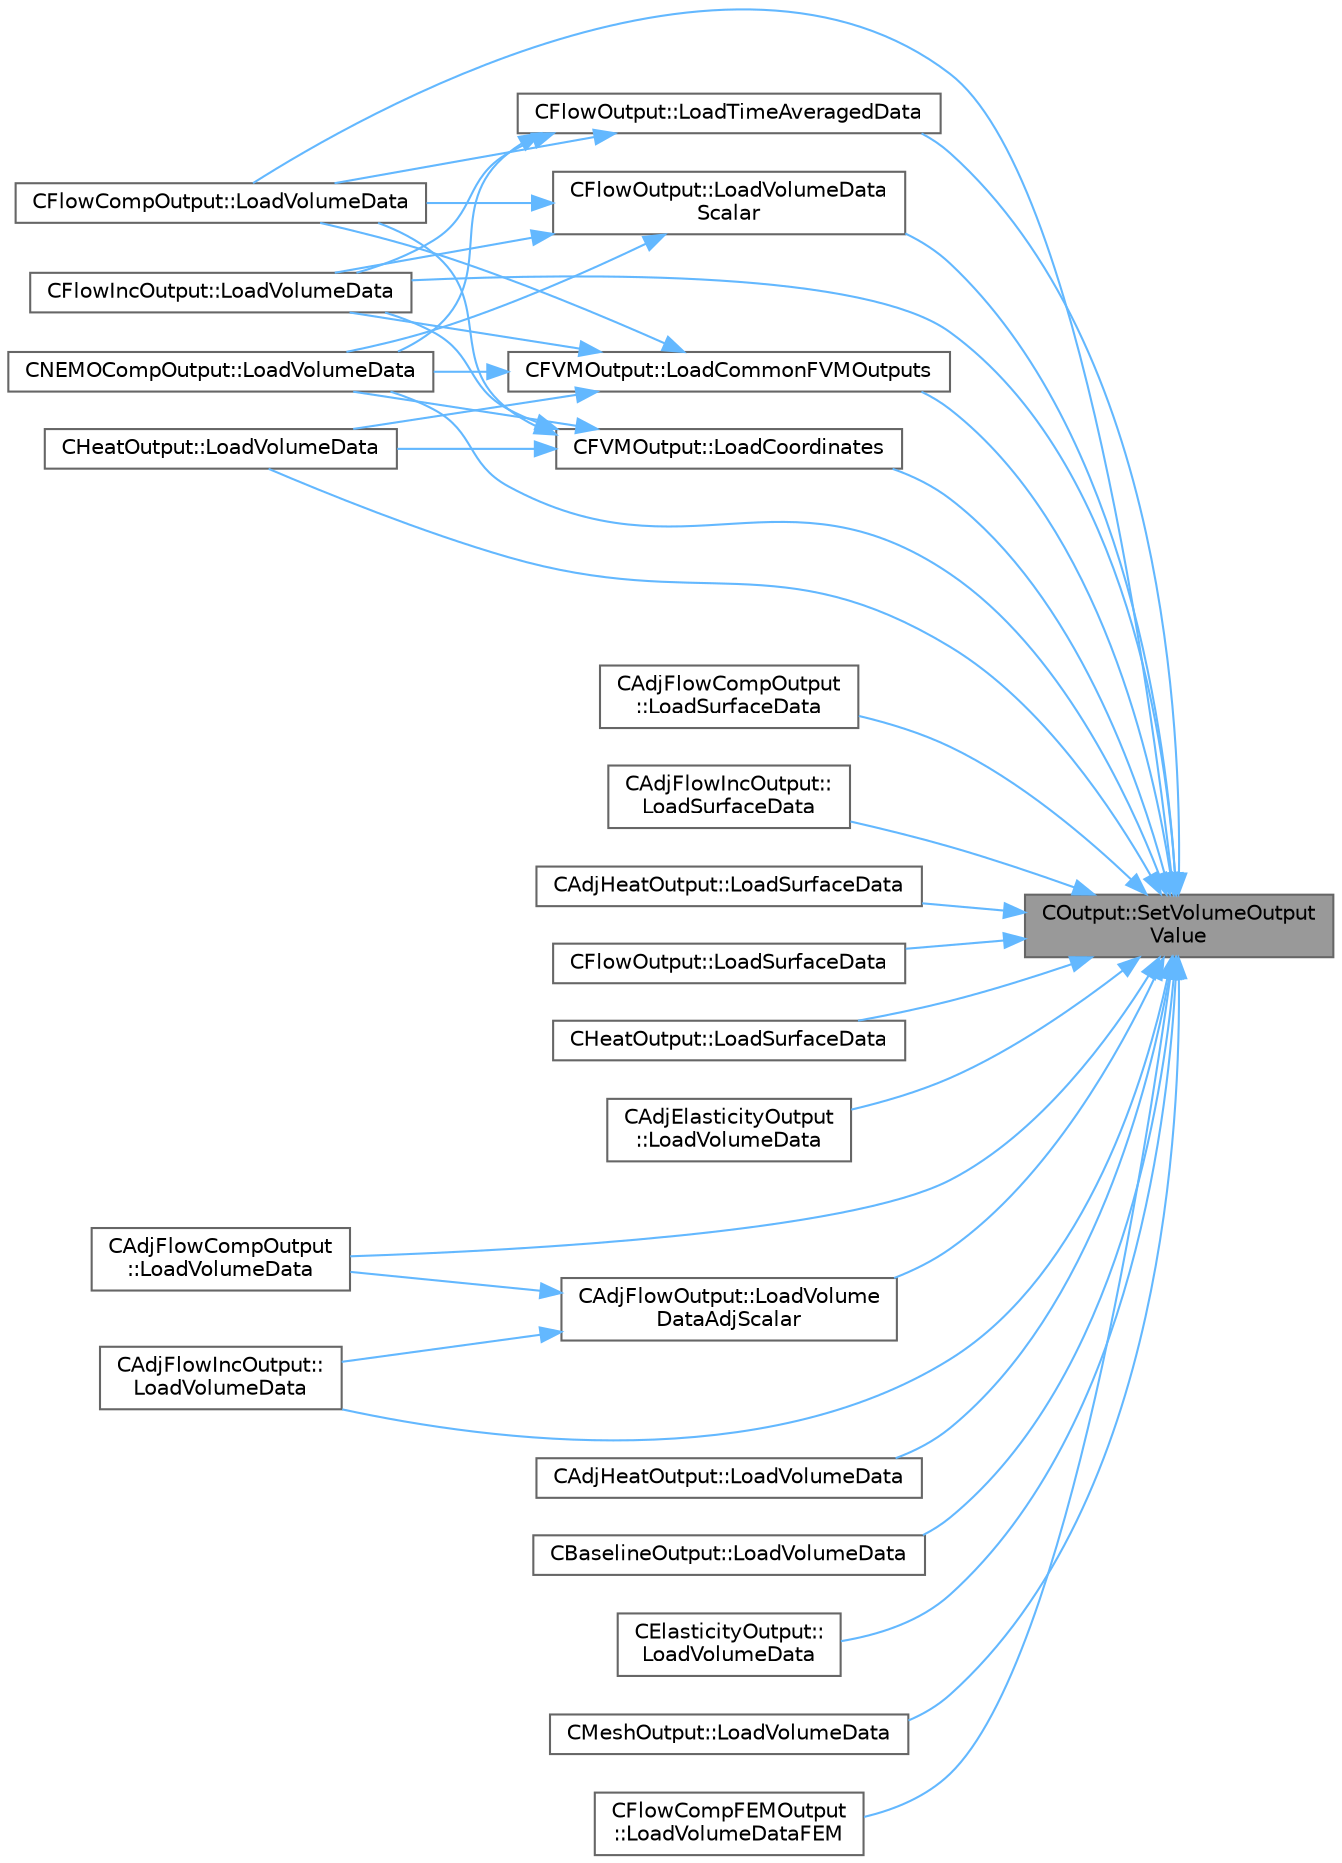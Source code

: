 digraph "COutput::SetVolumeOutputValue"
{
 // LATEX_PDF_SIZE
  bgcolor="transparent";
  edge [fontname=Helvetica,fontsize=10,labelfontname=Helvetica,labelfontsize=10];
  node [fontname=Helvetica,fontsize=10,shape=box,height=0.2,width=0.4];
  rankdir="RL";
  Node1 [id="Node000001",label="COutput::SetVolumeOutput\lValue",height=0.2,width=0.4,color="gray40", fillcolor="grey60", style="filled", fontcolor="black",tooltip="Set the value of a volume output field."];
  Node1 -> Node2 [id="edge1_Node000001_Node000002",dir="back",color="steelblue1",style="solid",tooltip=" "];
  Node2 [id="Node000002",label="CFVMOutput::LoadCommonFVMOutputs",height=0.2,width=0.4,color="grey40", fillcolor="white", style="filled",URL="$classCFVMOutput.html#a5375edccdb847e5e4b03dc742c9c4d9e",tooltip="Load common FVM outputs."];
  Node2 -> Node3 [id="edge2_Node000002_Node000003",dir="back",color="steelblue1",style="solid",tooltip=" "];
  Node3 [id="Node000003",label="CFlowCompOutput::LoadVolumeData",height=0.2,width=0.4,color="grey40", fillcolor="white", style="filled",URL="$classCFlowCompOutput.html#a4dbb2657e6ea72800af13ddf08789276",tooltip="Set the values of the volume output fields for a point."];
  Node2 -> Node4 [id="edge3_Node000002_Node000004",dir="back",color="steelblue1",style="solid",tooltip=" "];
  Node4 [id="Node000004",label="CFlowIncOutput::LoadVolumeData",height=0.2,width=0.4,color="grey40", fillcolor="white", style="filled",URL="$classCFlowIncOutput.html#a72e2584bbcbcf7e3a94dae5344953f08",tooltip="Set the values of the volume output fields for a point."];
  Node2 -> Node5 [id="edge4_Node000002_Node000005",dir="back",color="steelblue1",style="solid",tooltip=" "];
  Node5 [id="Node000005",label="CHeatOutput::LoadVolumeData",height=0.2,width=0.4,color="grey40", fillcolor="white", style="filled",URL="$classCHeatOutput.html#af768a80cffb052341a2168db77bca7f7",tooltip="Set the values of the volume output fields for a point."];
  Node2 -> Node6 [id="edge5_Node000002_Node000006",dir="back",color="steelblue1",style="solid",tooltip=" "];
  Node6 [id="Node000006",label="CNEMOCompOutput::LoadVolumeData",height=0.2,width=0.4,color="grey40", fillcolor="white", style="filled",URL="$classCNEMOCompOutput.html#a89eba9a2ef60d470409b605e9a06140b",tooltip="Set the values of the volume output fields for a point."];
  Node1 -> Node7 [id="edge6_Node000001_Node000007",dir="back",color="steelblue1",style="solid",tooltip=" "];
  Node7 [id="Node000007",label="CFVMOutput::LoadCoordinates",height=0.2,width=0.4,color="grey40", fillcolor="white", style="filled",URL="$classCFVMOutput.html#afbe6c99745481a5c09aa2e5a312b42ba",tooltip="Load the coordinates."];
  Node7 -> Node3 [id="edge7_Node000007_Node000003",dir="back",color="steelblue1",style="solid",tooltip=" "];
  Node7 -> Node4 [id="edge8_Node000007_Node000004",dir="back",color="steelblue1",style="solid",tooltip=" "];
  Node7 -> Node5 [id="edge9_Node000007_Node000005",dir="back",color="steelblue1",style="solid",tooltip=" "];
  Node7 -> Node6 [id="edge10_Node000007_Node000006",dir="back",color="steelblue1",style="solid",tooltip=" "];
  Node1 -> Node8 [id="edge11_Node000001_Node000008",dir="back",color="steelblue1",style="solid",tooltip=" "];
  Node8 [id="Node000008",label="CAdjFlowCompOutput\l::LoadSurfaceData",height=0.2,width=0.4,color="grey40", fillcolor="white", style="filled",URL="$classCAdjFlowCompOutput.html#adf654f0f8fd91c783c41be94f1273174",tooltip="Set the values of the volume output fields for a surface point."];
  Node1 -> Node9 [id="edge12_Node000001_Node000009",dir="back",color="steelblue1",style="solid",tooltip=" "];
  Node9 [id="Node000009",label="CAdjFlowIncOutput::\lLoadSurfaceData",height=0.2,width=0.4,color="grey40", fillcolor="white", style="filled",URL="$classCAdjFlowIncOutput.html#aeb92d8f6efc6f0f8c5a536df383161a5",tooltip="Set the values of the volume output fields for a surface point."];
  Node1 -> Node10 [id="edge13_Node000001_Node000010",dir="back",color="steelblue1",style="solid",tooltip=" "];
  Node10 [id="Node000010",label="CAdjHeatOutput::LoadSurfaceData",height=0.2,width=0.4,color="grey40", fillcolor="white", style="filled",URL="$classCAdjHeatOutput.html#ab79a923c99aa1167d116fb4b8d4952d0",tooltip="Set the values of the volume output fields for a surface point."];
  Node1 -> Node11 [id="edge14_Node000001_Node000011",dir="back",color="steelblue1",style="solid",tooltip=" "];
  Node11 [id="Node000011",label="CFlowOutput::LoadSurfaceData",height=0.2,width=0.4,color="grey40", fillcolor="white", style="filled",URL="$classCFlowOutput.html#ac9aaea918853ec11c146127c2131f56c",tooltip="Set the values of the volume output fields for a surface point."];
  Node1 -> Node12 [id="edge15_Node000001_Node000012",dir="back",color="steelblue1",style="solid",tooltip=" "];
  Node12 [id="Node000012",label="CHeatOutput::LoadSurfaceData",height=0.2,width=0.4,color="grey40", fillcolor="white", style="filled",URL="$classCHeatOutput.html#af013c7d45e63f61bf375683c7175c076",tooltip="LoadSurfaceData."];
  Node1 -> Node13 [id="edge16_Node000001_Node000013",dir="back",color="steelblue1",style="solid",tooltip=" "];
  Node13 [id="Node000013",label="CFlowOutput::LoadTimeAveragedData",height=0.2,width=0.4,color="grey40", fillcolor="white", style="filled",URL="$classCFlowOutput.html#a83cb8225c00fad1e7505dddc7f4bc812",tooltip="Load the time averaged output fields."];
  Node13 -> Node3 [id="edge17_Node000013_Node000003",dir="back",color="steelblue1",style="solid",tooltip=" "];
  Node13 -> Node4 [id="edge18_Node000013_Node000004",dir="back",color="steelblue1",style="solid",tooltip=" "];
  Node13 -> Node6 [id="edge19_Node000013_Node000006",dir="back",color="steelblue1",style="solid",tooltip=" "];
  Node1 -> Node14 [id="edge20_Node000001_Node000014",dir="back",color="steelblue1",style="solid",tooltip=" "];
  Node14 [id="Node000014",label="CAdjElasticityOutput\l::LoadVolumeData",height=0.2,width=0.4,color="grey40", fillcolor="white", style="filled",URL="$classCAdjElasticityOutput.html#adbddd1f4a0a52e6c2e6d31ab84861c96",tooltip="Set the values of the volume output fields for a point."];
  Node1 -> Node15 [id="edge21_Node000001_Node000015",dir="back",color="steelblue1",style="solid",tooltip=" "];
  Node15 [id="Node000015",label="CAdjFlowCompOutput\l::LoadVolumeData",height=0.2,width=0.4,color="grey40", fillcolor="white", style="filled",URL="$classCAdjFlowCompOutput.html#af9dae5d732938078bdea138bde373293",tooltip="Set the values of the volume output fields for a point."];
  Node1 -> Node16 [id="edge22_Node000001_Node000016",dir="back",color="steelblue1",style="solid",tooltip=" "];
  Node16 [id="Node000016",label="CAdjFlowIncOutput::\lLoadVolumeData",height=0.2,width=0.4,color="grey40", fillcolor="white", style="filled",URL="$classCAdjFlowIncOutput.html#ab5f6dd5188bd1d48f03b17c550d98898",tooltip="Set the values of the volume output fields for a point."];
  Node1 -> Node17 [id="edge23_Node000001_Node000017",dir="back",color="steelblue1",style="solid",tooltip=" "];
  Node17 [id="Node000017",label="CAdjHeatOutput::LoadVolumeData",height=0.2,width=0.4,color="grey40", fillcolor="white", style="filled",URL="$classCAdjHeatOutput.html#a9b64b0f5e1efdcf6c8b9cf88bd6be0ee",tooltip="Set the values of the volume output fields for a point."];
  Node1 -> Node18 [id="edge24_Node000001_Node000018",dir="back",color="steelblue1",style="solid",tooltip=" "];
  Node18 [id="Node000018",label="CBaselineOutput::LoadVolumeData",height=0.2,width=0.4,color="grey40", fillcolor="white", style="filled",URL="$classCBaselineOutput.html#a9a564f7ef6d7a1756423dd8a4320a004",tooltip="Set the values of the volume output fields for a point."];
  Node1 -> Node19 [id="edge25_Node000001_Node000019",dir="back",color="steelblue1",style="solid",tooltip=" "];
  Node19 [id="Node000019",label="CElasticityOutput::\lLoadVolumeData",height=0.2,width=0.4,color="grey40", fillcolor="white", style="filled",URL="$classCElasticityOutput.html#ab828cb305a9dfee66765b1226b45edfc",tooltip="Set the values of the volume output fields for a point."];
  Node1 -> Node3 [id="edge26_Node000001_Node000003",dir="back",color="steelblue1",style="solid",tooltip=" "];
  Node1 -> Node4 [id="edge27_Node000001_Node000004",dir="back",color="steelblue1",style="solid",tooltip=" "];
  Node1 -> Node5 [id="edge28_Node000001_Node000005",dir="back",color="steelblue1",style="solid",tooltip=" "];
  Node1 -> Node20 [id="edge29_Node000001_Node000020",dir="back",color="steelblue1",style="solid",tooltip=" "];
  Node20 [id="Node000020",label="CMeshOutput::LoadVolumeData",height=0.2,width=0.4,color="grey40", fillcolor="white", style="filled",URL="$classCMeshOutput.html#a3b4dee3349084421a124b868013bdba3",tooltip="Set the values of the volume output fields for a point."];
  Node1 -> Node6 [id="edge30_Node000001_Node000006",dir="back",color="steelblue1",style="solid",tooltip=" "];
  Node1 -> Node21 [id="edge31_Node000001_Node000021",dir="back",color="steelblue1",style="solid",tooltip=" "];
  Node21 [id="Node000021",label="CAdjFlowOutput::LoadVolume\lDataAdjScalar",height=0.2,width=0.4,color="grey40", fillcolor="white", style="filled",URL="$classCAdjFlowOutput.html#ac8cfbeecedfce46f99baca988d5684fd",tooltip="Set all scalar (turbulence/species) volume field values for a point."];
  Node21 -> Node15 [id="edge32_Node000021_Node000015",dir="back",color="steelblue1",style="solid",tooltip=" "];
  Node21 -> Node16 [id="edge33_Node000021_Node000016",dir="back",color="steelblue1",style="solid",tooltip=" "];
  Node1 -> Node22 [id="edge34_Node000001_Node000022",dir="back",color="steelblue1",style="solid",tooltip=" "];
  Node22 [id="Node000022",label="CFlowCompFEMOutput\l::LoadVolumeDataFEM",height=0.2,width=0.4,color="grey40", fillcolor="white", style="filled",URL="$classCFlowCompFEMOutput.html#ab3512aede5c10673392abc7e7a56d149",tooltip="Set the values of the volume output fields for a point."];
  Node1 -> Node23 [id="edge35_Node000001_Node000023",dir="back",color="steelblue1",style="solid",tooltip=" "];
  Node23 [id="Node000023",label="CFlowOutput::LoadVolumeData\lScalar",height=0.2,width=0.4,color="grey40", fillcolor="white", style="filled",URL="$classCFlowOutput.html#ad996a9cd0b41ef4bc726397d18219c17",tooltip="Set all scalar (turbulence/species) volume field values for a point."];
  Node23 -> Node3 [id="edge36_Node000023_Node000003",dir="back",color="steelblue1",style="solid",tooltip=" "];
  Node23 -> Node4 [id="edge37_Node000023_Node000004",dir="back",color="steelblue1",style="solid",tooltip=" "];
  Node23 -> Node6 [id="edge38_Node000023_Node000006",dir="back",color="steelblue1",style="solid",tooltip=" "];
}
